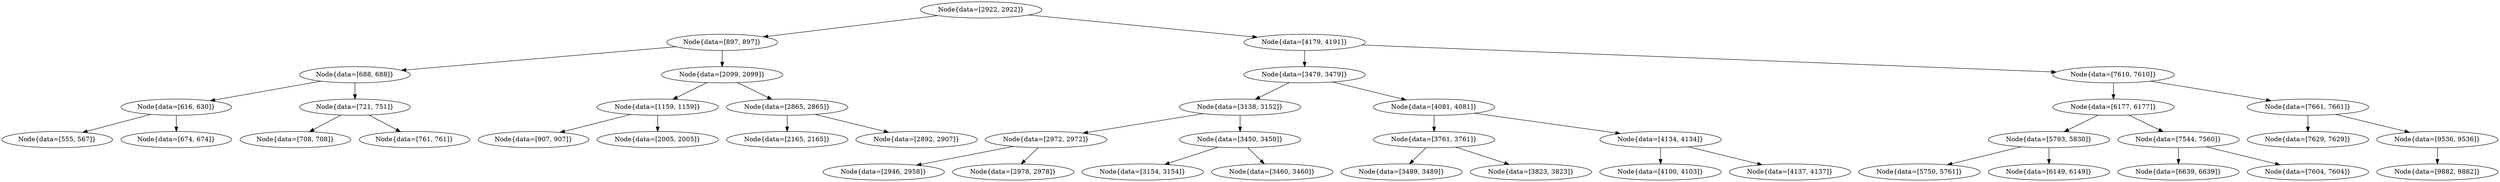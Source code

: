 digraph G{
564689266 [label="Node{data=[2922, 2922]}"]
564689266 -> 489150849
489150849 [label="Node{data=[897, 897]}"]
489150849 -> 339254743
339254743 [label="Node{data=[688, 688]}"]
339254743 -> 1415443141
1415443141 [label="Node{data=[616, 630]}"]
1415443141 -> 912024277
912024277 [label="Node{data=[555, 567]}"]
1415443141 -> 362040910
362040910 [label="Node{data=[674, 674]}"]
339254743 -> 1158852366
1158852366 [label="Node{data=[721, 751]}"]
1158852366 -> 2128783027
2128783027 [label="Node{data=[708, 708]}"]
1158852366 -> 738015600
738015600 [label="Node{data=[761, 761]}"]
489150849 -> 472708223
472708223 [label="Node{data=[2099, 2099]}"]
472708223 -> 1276531243
1276531243 [label="Node{data=[1159, 1159]}"]
1276531243 -> 657105444
657105444 [label="Node{data=[907, 907]}"]
1276531243 -> 1700669704
1700669704 [label="Node{data=[2005, 2005]}"]
472708223 -> 506111696
506111696 [label="Node{data=[2865, 2865]}"]
506111696 -> 1624455220
1624455220 [label="Node{data=[2165, 2165]}"]
506111696 -> 312122760
312122760 [label="Node{data=[2892, 2907]}"]
564689266 -> 102297786
102297786 [label="Node{data=[4179, 4191]}"]
102297786 -> 1305463439
1305463439 [label="Node{data=[3479, 3479]}"]
1305463439 -> 883186074
883186074 [label="Node{data=[3138, 3152]}"]
883186074 -> 1922360411
1922360411 [label="Node{data=[2972, 2972]}"]
1922360411 -> 868763539
868763539 [label="Node{data=[2946, 2958]}"]
1922360411 -> 14706903
14706903 [label="Node{data=[2978, 2978]}"]
883186074 -> 371104216
371104216 [label="Node{data=[3450, 3450]}"]
371104216 -> 1140658556
1140658556 [label="Node{data=[3154, 3154]}"]
371104216 -> 846737999
846737999 [label="Node{data=[3460, 3460]}"]
1305463439 -> 828195335
828195335 [label="Node{data=[4081, 4081]}"]
828195335 -> 1399840173
1399840173 [label="Node{data=[3761, 3761]}"]
1399840173 -> 2024951885
2024951885 [label="Node{data=[3489, 3489]}"]
1399840173 -> 195817310
195817310 [label="Node{data=[3823, 3823]}"]
828195335 -> 1354619222
1354619222 [label="Node{data=[4134, 4134]}"]
1354619222 -> 2098390105
2098390105 [label="Node{data=[4100, 4103]}"]
1354619222 -> 390652814
390652814 [label="Node{data=[4137, 4137]}"]
102297786 -> 1137520422
1137520422 [label="Node{data=[7610, 7610]}"]
1137520422 -> 2097428832
2097428832 [label="Node{data=[6177, 6177]}"]
2097428832 -> 400439989
400439989 [label="Node{data=[5793, 5830]}"]
400439989 -> 1205534547
1205534547 [label="Node{data=[5750, 5761]}"]
400439989 -> 1833196689
1833196689 [label="Node{data=[6149, 6149]}"]
2097428832 -> 827828064
827828064 [label="Node{data=[7544, 7560]}"]
827828064 -> 1471817837
1471817837 [label="Node{data=[6639, 6639]}"]
827828064 -> 1191863726
1191863726 [label="Node{data=[7604, 7604]}"]
1137520422 -> 149227786
149227786 [label="Node{data=[7661, 7661]}"]
149227786 -> 75879377
75879377 [label="Node{data=[7629, 7629]}"]
149227786 -> 49969772
49969772 [label="Node{data=[9536, 9536]}"]
49969772 -> 373901448
373901448 [label="Node{data=[9882, 9882]}"]
}